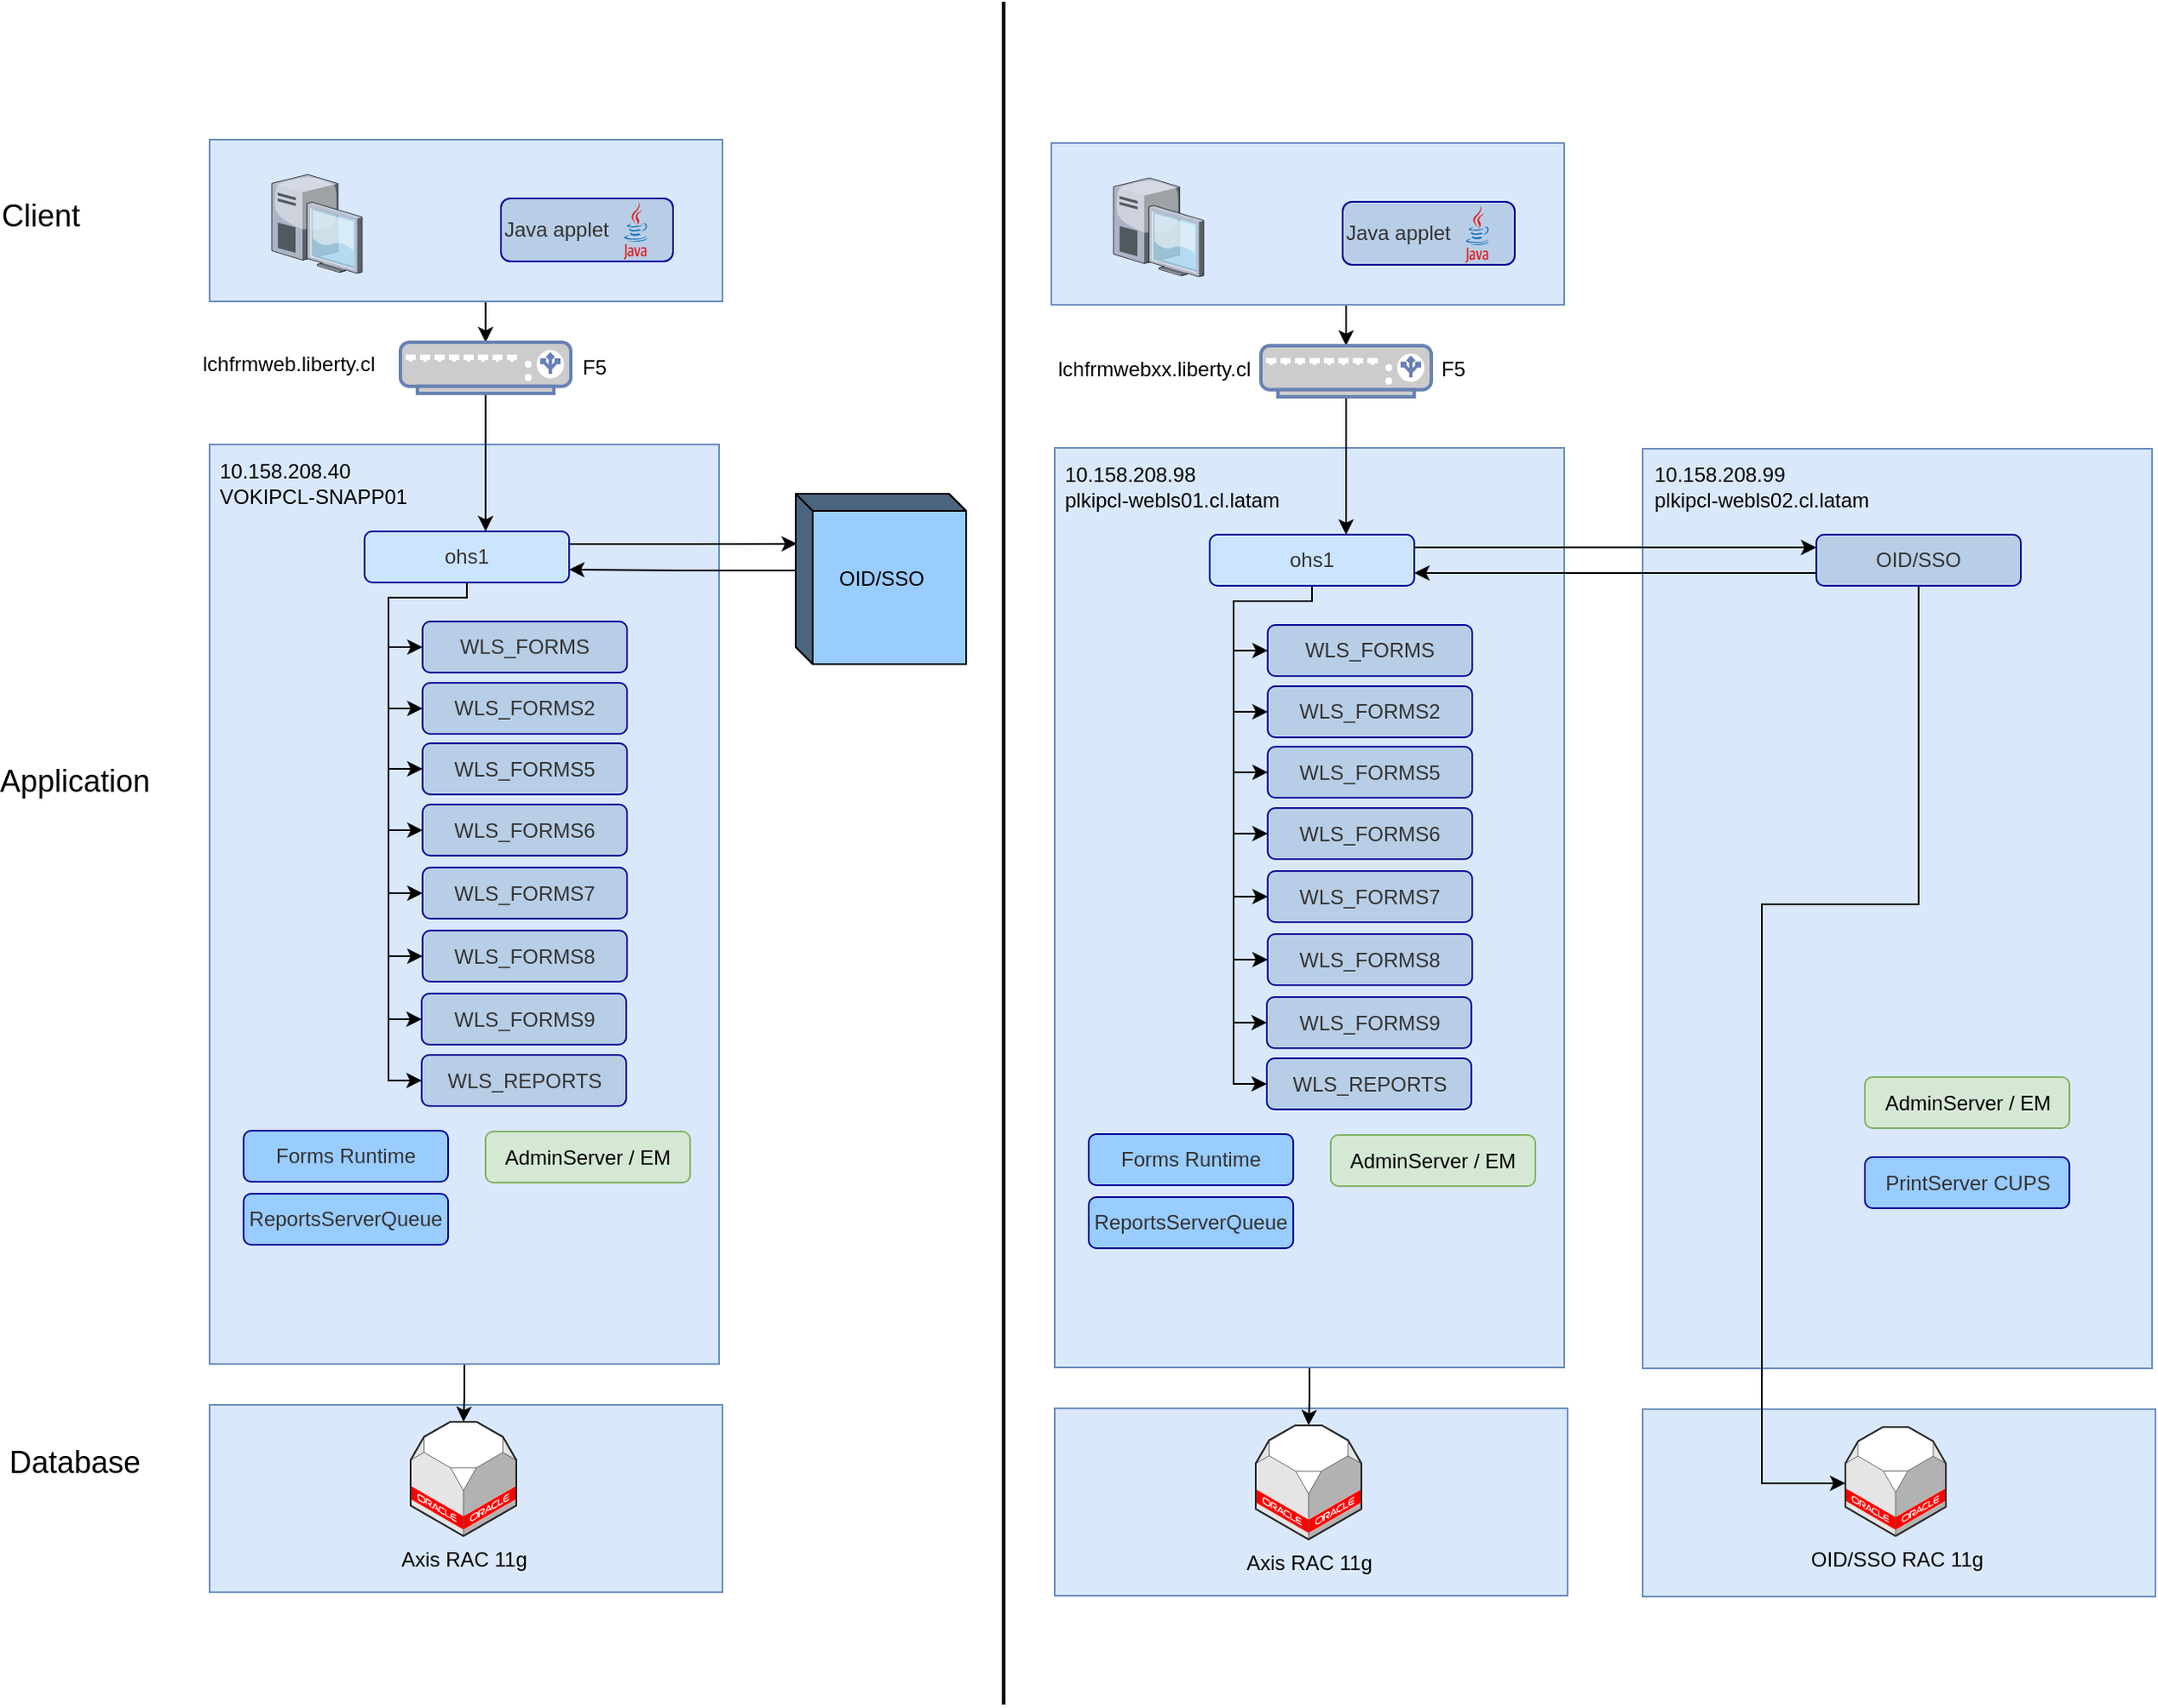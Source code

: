 <mxfile version="10.7.5" type="github"><diagram id="sVpkq-mr8o3w8TlqLeRH" name="Page-1"><mxGraphModel dx="1005" dy="2113" grid="1" gridSize="10" guides="1" tooltips="1" connect="1" arrows="1" fold="1" page="1" pageScale="1" pageWidth="827" pageHeight="1169" math="0" shadow="0"><root><mxCell id="0"/><mxCell id="1" parent="0"/><mxCell id="0WNVmD-chlQS2J-X782--1" value="" style="rounded=0;whiteSpace=wrap;html=1;fillColor=#dae8fc;strokeColor=#6c8ebf;" parent="1" vertex="1"><mxGeometry x="209" y="704" width="301" height="110" as="geometry"/></mxCell><mxCell id="0WNVmD-chlQS2J-X782--100" style="edgeStyle=orthogonalEdgeStyle;rounded=0;orthogonalLoop=1;jettySize=auto;html=1;exitX=0.5;exitY=1;exitDx=0;exitDy=0;entryX=0.5;entryY=0;entryDx=0;entryDy=0;entryPerimeter=0;" parent="1" source="QuAqi-05d9K5j8Qr_edT-30" target="QuAqi-05d9K5j8Qr_edT-38" edge="1"><mxGeometry relative="1" as="geometry"/></mxCell><mxCell id="QuAqi-05d9K5j8Qr_edT-30" value="" style="rounded=0;whiteSpace=wrap;html=1;fillColor=#dae8fc;strokeColor=#6c8ebf;" parent="1" vertex="1"><mxGeometry x="209" y="-39" width="301" height="95" as="geometry"/></mxCell><mxCell id="QuAqi-05d9K5j8Qr_edT-43" style="edgeStyle=orthogonalEdgeStyle;rounded=0;orthogonalLoop=1;jettySize=auto;html=1;exitX=0.5;exitY=1;exitDx=0;exitDy=0;fontSize=18;" parent="1" source="QuAqi-05d9K5j8Qr_edT-5" target="QuAqi-05d9K5j8Qr_edT-3" edge="1"><mxGeometry relative="1" as="geometry"/></mxCell><mxCell id="QuAqi-05d9K5j8Qr_edT-5" value="" style="rounded=0;whiteSpace=wrap;html=1;fillColor=#dae8fc;strokeColor=#6c8ebf;" parent="1" vertex="1"><mxGeometry x="209" y="140" width="299" height="540" as="geometry"/></mxCell><mxCell id="QuAqi-05d9K5j8Qr_edT-2" value="" style="verticalLabelPosition=bottom;aspect=fixed;html=1;verticalAlign=top;strokeColor=none;align=center;outlineConnect=0;shape=mxgraph.citrix.desktop;" parent="1" vertex="1"><mxGeometry x="245.5" y="-18.5" width="53" height="58" as="geometry"/></mxCell><mxCell id="QuAqi-05d9K5j8Qr_edT-3" value="Axis RAC 11g" style="verticalLabelPosition=bottom;html=1;verticalAlign=top;strokeWidth=1;align=center;outlineConnect=0;dashed=0;outlineConnect=0;shape=mxgraph.aws3d.oracleDbServer;fillColor=#ffffff;strokeColor=#5E5E5E;aspect=fixed;" parent="1" vertex="1"><mxGeometry x="327" y="714" width="62" height="67" as="geometry"/></mxCell><mxCell id="QuAqi-05d9K5j8Qr_edT-11" value="AdminServer / EM&lt;br&gt;" style="rounded=1;whiteSpace=wrap;html=1;fillColor=#d5e8d4;strokeColor=#82b366;" parent="1" vertex="1"><mxGeometry x="371" y="543.5" width="120" height="30" as="geometry"/></mxCell><mxCell id="QuAqi-05d9K5j8Qr_edT-12" value="WLS_FORMS" style="rounded=1;whiteSpace=wrap;html=1;fillColor=#B8CEE6;strokeColor=#000099;fontColor=#333333;" parent="1" vertex="1"><mxGeometry x="334" y="244" width="120" height="30" as="geometry"/></mxCell><mxCell id="QuAqi-05d9K5j8Qr_edT-13" value="WLS_FORMS2&lt;br&gt;" style="rounded=1;whiteSpace=wrap;html=1;fillColor=#B8CEE6;strokeColor=#000099;fontColor=#333333;" parent="1" vertex="1"><mxGeometry x="334" y="280" width="120" height="30" as="geometry"/></mxCell><mxCell id="QuAqi-05d9K5j8Qr_edT-14" value="WLS_FORMS5" style="rounded=1;whiteSpace=wrap;html=1;fillColor=#B8CEE6;strokeColor=#000099;fontColor=#333333;" parent="1" vertex="1"><mxGeometry x="334" y="315.5" width="120" height="30" as="geometry"/></mxCell><mxCell id="QuAqi-05d9K5j8Qr_edT-15" value="WLS_FORMS6" style="rounded=1;whiteSpace=wrap;html=1;fillColor=#B8CEE6;strokeColor=#000099;fontColor=#333333;" parent="1" vertex="1"><mxGeometry x="334" y="351.5" width="120" height="30" as="geometry"/></mxCell><mxCell id="QuAqi-05d9K5j8Qr_edT-17" value="WLS_FORMS7" style="rounded=1;whiteSpace=wrap;html=1;fillColor=#B8CEE6;strokeColor=#000099;fontColor=#333333;" parent="1" vertex="1"><mxGeometry x="334" y="388.5" width="120" height="30" as="geometry"/></mxCell><mxCell id="QuAqi-05d9K5j8Qr_edT-18" value="WLS_FORMS8" style="rounded=1;whiteSpace=wrap;html=1;fillColor=#B8CEE6;strokeColor=#000099;fontColor=#333333;" parent="1" vertex="1"><mxGeometry x="334" y="425.5" width="120" height="30" as="geometry"/></mxCell><mxCell id="QuAqi-05d9K5j8Qr_edT-19" value="WLS_FORMS9" style="rounded=1;whiteSpace=wrap;html=1;fillColor=#B8CEE6;strokeColor=#000099;fontColor=#333333;" parent="1" vertex="1"><mxGeometry x="333.5" y="462.5" width="120" height="30" as="geometry"/></mxCell><mxCell id="QuAqi-05d9K5j8Qr_edT-21" value="WLS_REPORTS" style="rounded=1;whiteSpace=wrap;html=1;fillColor=#B8CEE6;strokeColor=#000099;fontColor=#333333;" parent="1" vertex="1"><mxGeometry x="333.5" y="498.5" width="120" height="30" as="geometry"/></mxCell><mxCell id="0WNVmD-chlQS2J-X782--4" style="edgeStyle=orthogonalEdgeStyle;rounded=0;orthogonalLoop=1;jettySize=auto;html=1;exitX=0.5;exitY=1;exitDx=0;exitDy=0;entryX=0;entryY=0.5;entryDx=0;entryDy=0;" parent="1" source="QuAqi-05d9K5j8Qr_edT-22" target="QuAqi-05d9K5j8Qr_edT-12" edge="1"><mxGeometry relative="1" as="geometry"><Array as="points"><mxPoint x="360" y="230"/><mxPoint x="314" y="230"/><mxPoint x="314" y="259"/></Array></mxGeometry></mxCell><mxCell id="0WNVmD-chlQS2J-X782--5" style="edgeStyle=orthogonalEdgeStyle;rounded=0;orthogonalLoop=1;jettySize=auto;html=1;exitX=0.5;exitY=1;exitDx=0;exitDy=0;entryX=0;entryY=0.5;entryDx=0;entryDy=0;" parent="1" source="QuAqi-05d9K5j8Qr_edT-22" target="QuAqi-05d9K5j8Qr_edT-13" edge="1"><mxGeometry relative="1" as="geometry"><Array as="points"><mxPoint x="360" y="230"/><mxPoint x="314" y="230"/><mxPoint x="314" y="295"/></Array></mxGeometry></mxCell><mxCell id="0WNVmD-chlQS2J-X782--6" style="edgeStyle=orthogonalEdgeStyle;rounded=0;orthogonalLoop=1;jettySize=auto;html=1;exitX=0.5;exitY=1;exitDx=0;exitDy=0;entryX=0;entryY=0.5;entryDx=0;entryDy=0;" parent="1" source="QuAqi-05d9K5j8Qr_edT-22" target="QuAqi-05d9K5j8Qr_edT-14" edge="1"><mxGeometry relative="1" as="geometry"><Array as="points"><mxPoint x="360" y="230"/><mxPoint x="314" y="230"/><mxPoint x="314" y="331"/></Array></mxGeometry></mxCell><mxCell id="0WNVmD-chlQS2J-X782--7" style="edgeStyle=orthogonalEdgeStyle;rounded=0;orthogonalLoop=1;jettySize=auto;html=1;exitX=0.5;exitY=1;exitDx=0;exitDy=0;entryX=0;entryY=0.5;entryDx=0;entryDy=0;" parent="1" source="QuAqi-05d9K5j8Qr_edT-22" target="QuAqi-05d9K5j8Qr_edT-15" edge="1"><mxGeometry relative="1" as="geometry"><Array as="points"><mxPoint x="360" y="230"/><mxPoint x="314" y="230"/><mxPoint x="314" y="367"/></Array></mxGeometry></mxCell><mxCell id="0WNVmD-chlQS2J-X782--8" style="edgeStyle=orthogonalEdgeStyle;rounded=0;orthogonalLoop=1;jettySize=auto;html=1;exitX=0.5;exitY=1;exitDx=0;exitDy=0;entryX=0;entryY=0.5;entryDx=0;entryDy=0;" parent="1" source="QuAqi-05d9K5j8Qr_edT-22" target="QuAqi-05d9K5j8Qr_edT-17" edge="1"><mxGeometry relative="1" as="geometry"><Array as="points"><mxPoint x="360" y="230"/><mxPoint x="314" y="230"/><mxPoint x="314" y="404"/></Array></mxGeometry></mxCell><mxCell id="0WNVmD-chlQS2J-X782--9" style="edgeStyle=orthogonalEdgeStyle;rounded=0;orthogonalLoop=1;jettySize=auto;html=1;exitX=0.5;exitY=1;exitDx=0;exitDy=0;entryX=0;entryY=0.5;entryDx=0;entryDy=0;" parent="1" source="QuAqi-05d9K5j8Qr_edT-22" target="QuAqi-05d9K5j8Qr_edT-18" edge="1"><mxGeometry relative="1" as="geometry"><Array as="points"><mxPoint x="360" y="230"/><mxPoint x="314" y="230"/><mxPoint x="314" y="441"/></Array></mxGeometry></mxCell><mxCell id="0WNVmD-chlQS2J-X782--10" style="edgeStyle=orthogonalEdgeStyle;rounded=0;orthogonalLoop=1;jettySize=auto;html=1;exitX=0.5;exitY=1;exitDx=0;exitDy=0;entryX=0;entryY=0.5;entryDx=0;entryDy=0;" parent="1" source="QuAqi-05d9K5j8Qr_edT-22" target="QuAqi-05d9K5j8Qr_edT-19" edge="1"><mxGeometry relative="1" as="geometry"><Array as="points"><mxPoint x="360" y="230"/><mxPoint x="314" y="230"/><mxPoint x="314" y="478"/></Array></mxGeometry></mxCell><mxCell id="0WNVmD-chlQS2J-X782--11" style="edgeStyle=orthogonalEdgeStyle;rounded=0;orthogonalLoop=1;jettySize=auto;html=1;exitX=0.5;exitY=1;exitDx=0;exitDy=0;entryX=0;entryY=0.5;entryDx=0;entryDy=0;" parent="1" source="QuAqi-05d9K5j8Qr_edT-22" target="QuAqi-05d9K5j8Qr_edT-21" edge="1"><mxGeometry relative="1" as="geometry"><Array as="points"><mxPoint x="360" y="230"/><mxPoint x="314" y="230"/><mxPoint x="314" y="514"/></Array></mxGeometry></mxCell><mxCell id="0WNVmD-chlQS2J-X782--98" style="edgeStyle=orthogonalEdgeStyle;rounded=0;orthogonalLoop=1;jettySize=auto;html=1;exitX=1;exitY=0.25;exitDx=0;exitDy=0;entryX=0.007;entryY=0.293;entryDx=0;entryDy=0;entryPerimeter=0;" parent="1" source="QuAqi-05d9K5j8Qr_edT-22" target="0WNVmD-chlQS2J-X782--96" edge="1"><mxGeometry relative="1" as="geometry"><Array as="points"><mxPoint x="487" y="199"/><mxPoint x="487" y="198"/></Array></mxGeometry></mxCell><mxCell id="QuAqi-05d9K5j8Qr_edT-22" value="ohs1&lt;br&gt;" style="rounded=1;whiteSpace=wrap;html=1;fillColor=#CCE5FF;strokeColor=#000099;fontColor=#333333;" parent="1" vertex="1"><mxGeometry x="300" y="191" width="120" height="30" as="geometry"/></mxCell><mxCell id="QuAqi-05d9K5j8Qr_edT-23" value="Forms Runtime" style="rounded=1;whiteSpace=wrap;html=1;fillColor=#99CCFF;strokeColor=#000099;fontColor=#333333;" parent="1" vertex="1"><mxGeometry x="229" y="543" width="120" height="30" as="geometry"/></mxCell><mxCell id="QuAqi-05d9K5j8Qr_edT-24" value="ReportsServerQueue&lt;br&gt;" style="rounded=1;whiteSpace=wrap;html=1;fillColor=#99CCFF;strokeColor=#000099;fontColor=#333333;" parent="1" vertex="1"><mxGeometry x="229" y="580" width="120" height="30" as="geometry"/></mxCell><mxCell id="QuAqi-05d9K5j8Qr_edT-25" value="&lt;span&gt;10.158.208.40&lt;br&gt;&lt;/span&gt;VOKIPCL-SNAPP01" style="text;html=1;strokeColor=none;fillColor=none;align=left;verticalAlign=middle;whiteSpace=wrap;rounded=0;" parent="1" vertex="1"><mxGeometry x="213" y="138" width="287" height="50" as="geometry"/></mxCell><mxCell id="QuAqi-05d9K5j8Qr_edT-28" value="" style="shape=image;imageAspect=0;aspect=fixed;verticalLabelPosition=bottom;verticalAlign=top;strokeColor=#000099;fillColor=#CCE5FF;align=left;image=https://s3.amazonaws.com/s3.timetoast.com/public/uploads/photos/7585546/sunos4.gif;" parent="1" vertex="1"><mxGeometry x="431" y="150" width="69" height="19" as="geometry"/></mxCell><mxCell id="QuAqi-05d9K5j8Qr_edT-31" value="Java applet&lt;br&gt;" style="rounded=1;whiteSpace=wrap;html=1;fillColor=#B8CEE6;strokeColor=#000099;fontColor=#333333;align=left;" parent="1" vertex="1"><mxGeometry x="380" y="-4.5" width="101" height="37" as="geometry"/></mxCell><mxCell id="QuAqi-05d9K5j8Qr_edT-29" value="" style="dashed=0;outlineConnect=0;html=1;align=center;labelPosition=center;verticalLabelPosition=bottom;verticalAlign=top;shape=mxgraph.weblogos.java;strokeColor=#000099;fillColor=#CCE5FF;" parent="1" vertex="1"><mxGeometry x="452" y="-2.5" width="14" height="34" as="geometry"/></mxCell><mxCell id="QuAqi-05d9K5j8Qr_edT-34" value="Client&lt;br style=&quot;font-size: 18px;&quot;&gt;" style="text;html=1;strokeColor=none;fillColor=none;align=center;verticalAlign=middle;whiteSpace=wrap;rounded=0;fontSize=18;" parent="1" vertex="1"><mxGeometry x="90" y="-4.5" width="40" height="20" as="geometry"/></mxCell><mxCell id="QuAqi-05d9K5j8Qr_edT-35" value="Application&lt;br style=&quot;font-size: 18px;&quot;&gt;" style="text;html=1;strokeColor=none;fillColor=none;align=center;verticalAlign=middle;whiteSpace=wrap;rounded=0;fontSize=18;" parent="1" vertex="1"><mxGeometry x="110" y="327.5" width="40" height="20" as="geometry"/></mxCell><mxCell id="QuAqi-05d9K5j8Qr_edT-36" value="Database&lt;br style=&quot;font-size: 18px;&quot;&gt;" style="text;html=1;strokeColor=none;fillColor=none;align=center;verticalAlign=middle;whiteSpace=wrap;rounded=0;fontSize=18;" parent="1" vertex="1"><mxGeometry x="110" y="727.5" width="40" height="20" as="geometry"/></mxCell><mxCell id="0WNVmD-chlQS2J-X782--3" style="edgeStyle=orthogonalEdgeStyle;rounded=0;orthogonalLoop=1;jettySize=auto;html=1;exitX=0.5;exitY=1;exitDx=0;exitDy=0;exitPerimeter=0;" parent="1" source="QuAqi-05d9K5j8Qr_edT-38" target="QuAqi-05d9K5j8Qr_edT-22" edge="1"><mxGeometry relative="1" as="geometry"><Array as="points"><mxPoint x="371" y="170"/><mxPoint x="371" y="170"/></Array></mxGeometry></mxCell><mxCell id="QuAqi-05d9K5j8Qr_edT-38" value="" style="fontColor=#0066CC;verticalAlign=top;verticalLabelPosition=bottom;labelPosition=center;align=center;html=1;outlineConnect=0;fillColor=#CCCCCC;strokeColor=#6881B3;gradientColor=none;gradientDirection=north;strokeWidth=2;shape=mxgraph.networks.load_balancer;" parent="1" vertex="1"><mxGeometry x="321" y="80" width="100" height="30" as="geometry"/></mxCell><mxCell id="QuAqi-05d9K5j8Qr_edT-44" value="" style="shape=image;imageAspect=0;aspect=fixed;verticalLabelPosition=bottom;verticalAlign=top;strokeColor=#000099;fillColor=#CCE5FF;fontSize=18;align=left;image=https://flexagon.com/wp-content/uploads/2017/01/oracle_fmw-1024x307.png;" parent="1" vertex="1"><mxGeometry x="216" y="337.5" width="73" height="23" as="geometry"/></mxCell><mxCell id="0WNVmD-chlQS2J-X782--2" value="&lt;span&gt;lchfrmweb.liberty.cl&lt;/span&gt;&lt;span&gt;&lt;br&gt;&lt;/span&gt;" style="text;html=1;strokeColor=none;fillColor=none;align=left;verticalAlign=middle;whiteSpace=wrap;rounded=0;" parent="1" vertex="1"><mxGeometry x="203" y="78" width="111" height="30" as="geometry"/></mxCell><mxCell id="0WNVmD-chlQS2J-X782--14" value="" style="rounded=0;whiteSpace=wrap;html=1;fillColor=#dae8fc;strokeColor=#6c8ebf;" parent="1" vertex="1"><mxGeometry x="705" y="706" width="301" height="110" as="geometry"/></mxCell><mxCell id="0WNVmD-chlQS2J-X782--15" value="" style="edgeStyle=orthogonalEdgeStyle;rounded=0;orthogonalLoop=1;jettySize=auto;html=1;fontSize=18;entryX=0.5;entryY=0;entryDx=0;entryDy=0;entryPerimeter=0;" parent="1" target="0WNVmD-chlQS2J-X782--47" edge="1"><mxGeometry relative="1" as="geometry"><mxPoint x="856" y="58" as="sourcePoint"/></mxGeometry></mxCell><mxCell id="0WNVmD-chlQS2J-X782--16" style="edgeStyle=orthogonalEdgeStyle;rounded=0;orthogonalLoop=1;jettySize=auto;html=1;exitX=0.5;exitY=1;exitDx=0;exitDy=0;fontSize=18;" parent="1" source="0WNVmD-chlQS2J-X782--17" target="0WNVmD-chlQS2J-X782--18" edge="1"><mxGeometry relative="1" as="geometry"/></mxCell><mxCell id="0WNVmD-chlQS2J-X782--17" value="" style="rounded=0;whiteSpace=wrap;html=1;fillColor=#dae8fc;strokeColor=#6c8ebf;" parent="1" vertex="1"><mxGeometry x="705" y="142" width="299" height="540" as="geometry"/></mxCell><mxCell id="0WNVmD-chlQS2J-X782--18" value="Axis RAC 11g" style="verticalLabelPosition=bottom;html=1;verticalAlign=top;strokeWidth=1;align=center;outlineConnect=0;dashed=0;outlineConnect=0;shape=mxgraph.aws3d.oracleDbServer;fillColor=#ffffff;strokeColor=#5E5E5E;aspect=fixed;" parent="1" vertex="1"><mxGeometry x="823" y="716" width="62" height="67" as="geometry"/></mxCell><mxCell id="0WNVmD-chlQS2J-X782--19" value="AdminServer / EM&lt;br&gt;" style="rounded=1;whiteSpace=wrap;html=1;fillColor=#d5e8d4;strokeColor=#82b366;" parent="1" vertex="1"><mxGeometry x="867" y="545.5" width="120" height="30" as="geometry"/></mxCell><mxCell id="0WNVmD-chlQS2J-X782--20" value="WLS_FORMS" style="rounded=1;whiteSpace=wrap;html=1;fillColor=#B8CEE6;strokeColor=#000099;fontColor=#333333;" parent="1" vertex="1"><mxGeometry x="830" y="246" width="120" height="30" as="geometry"/></mxCell><mxCell id="0WNVmD-chlQS2J-X782--21" value="WLS_FORMS2&lt;br&gt;" style="rounded=1;whiteSpace=wrap;html=1;fillColor=#B8CEE6;strokeColor=#000099;fontColor=#333333;" parent="1" vertex="1"><mxGeometry x="830" y="282" width="120" height="30" as="geometry"/></mxCell><mxCell id="0WNVmD-chlQS2J-X782--22" value="WLS_FORMS5" style="rounded=1;whiteSpace=wrap;html=1;fillColor=#B8CEE6;strokeColor=#000099;fontColor=#333333;" parent="1" vertex="1"><mxGeometry x="830" y="317.5" width="120" height="30" as="geometry"/></mxCell><mxCell id="0WNVmD-chlQS2J-X782--23" value="WLS_FORMS6" style="rounded=1;whiteSpace=wrap;html=1;fillColor=#B8CEE6;strokeColor=#000099;fontColor=#333333;" parent="1" vertex="1"><mxGeometry x="830" y="353.5" width="120" height="30" as="geometry"/></mxCell><mxCell id="0WNVmD-chlQS2J-X782--24" value="WLS_FORMS7" style="rounded=1;whiteSpace=wrap;html=1;fillColor=#B8CEE6;strokeColor=#000099;fontColor=#333333;" parent="1" vertex="1"><mxGeometry x="830" y="390.5" width="120" height="30" as="geometry"/></mxCell><mxCell id="0WNVmD-chlQS2J-X782--25" value="WLS_FORMS8" style="rounded=1;whiteSpace=wrap;html=1;fillColor=#B8CEE6;strokeColor=#000099;fontColor=#333333;" parent="1" vertex="1"><mxGeometry x="830" y="427.5" width="120" height="30" as="geometry"/></mxCell><mxCell id="0WNVmD-chlQS2J-X782--26" value="WLS_FORMS9" style="rounded=1;whiteSpace=wrap;html=1;fillColor=#B8CEE6;strokeColor=#000099;fontColor=#333333;" parent="1" vertex="1"><mxGeometry x="829.5" y="464.5" width="120" height="30" as="geometry"/></mxCell><mxCell id="0WNVmD-chlQS2J-X782--27" value="WLS_REPORTS" style="rounded=1;whiteSpace=wrap;html=1;fillColor=#B8CEE6;strokeColor=#000099;fontColor=#333333;" parent="1" vertex="1"><mxGeometry x="829.5" y="500.5" width="120" height="30" as="geometry"/></mxCell><mxCell id="0WNVmD-chlQS2J-X782--28" style="edgeStyle=orthogonalEdgeStyle;rounded=0;orthogonalLoop=1;jettySize=auto;html=1;exitX=0.5;exitY=1;exitDx=0;exitDy=0;entryX=0;entryY=0.5;entryDx=0;entryDy=0;" parent="1" source="0WNVmD-chlQS2J-X782--36" target="0WNVmD-chlQS2J-X782--20" edge="1"><mxGeometry relative="1" as="geometry"><Array as="points"><mxPoint x="856" y="232"/><mxPoint x="810" y="232"/><mxPoint x="810" y="261"/></Array></mxGeometry></mxCell><mxCell id="0WNVmD-chlQS2J-X782--29" style="edgeStyle=orthogonalEdgeStyle;rounded=0;orthogonalLoop=1;jettySize=auto;html=1;exitX=0.5;exitY=1;exitDx=0;exitDy=0;entryX=0;entryY=0.5;entryDx=0;entryDy=0;" parent="1" source="0WNVmD-chlQS2J-X782--36" target="0WNVmD-chlQS2J-X782--21" edge="1"><mxGeometry relative="1" as="geometry"><Array as="points"><mxPoint x="856" y="232"/><mxPoint x="810" y="232"/><mxPoint x="810" y="297"/></Array></mxGeometry></mxCell><mxCell id="0WNVmD-chlQS2J-X782--30" style="edgeStyle=orthogonalEdgeStyle;rounded=0;orthogonalLoop=1;jettySize=auto;html=1;exitX=0.5;exitY=1;exitDx=0;exitDy=0;entryX=0;entryY=0.5;entryDx=0;entryDy=0;" parent="1" source="0WNVmD-chlQS2J-X782--36" target="0WNVmD-chlQS2J-X782--22" edge="1"><mxGeometry relative="1" as="geometry"><Array as="points"><mxPoint x="856" y="232"/><mxPoint x="810" y="232"/><mxPoint x="810" y="333"/></Array></mxGeometry></mxCell><mxCell id="0WNVmD-chlQS2J-X782--31" style="edgeStyle=orthogonalEdgeStyle;rounded=0;orthogonalLoop=1;jettySize=auto;html=1;exitX=0.5;exitY=1;exitDx=0;exitDy=0;entryX=0;entryY=0.5;entryDx=0;entryDy=0;" parent="1" source="0WNVmD-chlQS2J-X782--36" target="0WNVmD-chlQS2J-X782--23" edge="1"><mxGeometry relative="1" as="geometry"><Array as="points"><mxPoint x="856" y="232"/><mxPoint x="810" y="232"/><mxPoint x="810" y="369"/></Array></mxGeometry></mxCell><mxCell id="0WNVmD-chlQS2J-X782--32" style="edgeStyle=orthogonalEdgeStyle;rounded=0;orthogonalLoop=1;jettySize=auto;html=1;exitX=0.5;exitY=1;exitDx=0;exitDy=0;entryX=0;entryY=0.5;entryDx=0;entryDy=0;" parent="1" source="0WNVmD-chlQS2J-X782--36" target="0WNVmD-chlQS2J-X782--24" edge="1"><mxGeometry relative="1" as="geometry"><Array as="points"><mxPoint x="856" y="232"/><mxPoint x="810" y="232"/><mxPoint x="810" y="406"/></Array></mxGeometry></mxCell><mxCell id="0WNVmD-chlQS2J-X782--33" style="edgeStyle=orthogonalEdgeStyle;rounded=0;orthogonalLoop=1;jettySize=auto;html=1;exitX=0.5;exitY=1;exitDx=0;exitDy=0;entryX=0;entryY=0.5;entryDx=0;entryDy=0;" parent="1" source="0WNVmD-chlQS2J-X782--36" target="0WNVmD-chlQS2J-X782--25" edge="1"><mxGeometry relative="1" as="geometry"><Array as="points"><mxPoint x="856" y="232"/><mxPoint x="810" y="232"/><mxPoint x="810" y="443"/></Array></mxGeometry></mxCell><mxCell id="0WNVmD-chlQS2J-X782--34" style="edgeStyle=orthogonalEdgeStyle;rounded=0;orthogonalLoop=1;jettySize=auto;html=1;exitX=0.5;exitY=1;exitDx=0;exitDy=0;entryX=0;entryY=0.5;entryDx=0;entryDy=0;" parent="1" source="0WNVmD-chlQS2J-X782--36" target="0WNVmD-chlQS2J-X782--26" edge="1"><mxGeometry relative="1" as="geometry"><Array as="points"><mxPoint x="856" y="232"/><mxPoint x="810" y="232"/><mxPoint x="810" y="480"/></Array></mxGeometry></mxCell><mxCell id="0WNVmD-chlQS2J-X782--35" style="edgeStyle=orthogonalEdgeStyle;rounded=0;orthogonalLoop=1;jettySize=auto;html=1;exitX=0.5;exitY=1;exitDx=0;exitDy=0;entryX=0;entryY=0.5;entryDx=0;entryDy=0;" parent="1" source="0WNVmD-chlQS2J-X782--36" target="0WNVmD-chlQS2J-X782--27" edge="1"><mxGeometry relative="1" as="geometry"><Array as="points"><mxPoint x="856" y="232"/><mxPoint x="810" y="232"/><mxPoint x="810" y="516"/></Array></mxGeometry></mxCell><mxCell id="0WNVmD-chlQS2J-X782--36" value="ohs1&lt;br&gt;" style="rounded=1;whiteSpace=wrap;html=1;fillColor=#CCE5FF;strokeColor=#000099;fontColor=#333333;" parent="1" vertex="1"><mxGeometry x="796" y="193" width="120" height="30" as="geometry"/></mxCell><mxCell id="0WNVmD-chlQS2J-X782--37" value="Forms Runtime" style="rounded=1;whiteSpace=wrap;html=1;fillColor=#99CCFF;strokeColor=#000099;fontColor=#333333;" parent="1" vertex="1"><mxGeometry x="725" y="545" width="120" height="30" as="geometry"/></mxCell><mxCell id="0WNVmD-chlQS2J-X782--38" value="ReportsServerQueue&lt;br&gt;" style="rounded=1;whiteSpace=wrap;html=1;fillColor=#99CCFF;strokeColor=#000099;fontColor=#333333;" parent="1" vertex="1"><mxGeometry x="725" y="582" width="120" height="30" as="geometry"/></mxCell><mxCell id="0WNVmD-chlQS2J-X782--39" value="&lt;span&gt;10.158.208.98&lt;br&gt;&lt;/span&gt;plkipcl-webls01.cl.latam" style="text;html=1;strokeColor=none;fillColor=none;align=left;verticalAlign=middle;whiteSpace=wrap;rounded=0;" parent="1" vertex="1"><mxGeometry x="709" y="140" width="287" height="50" as="geometry"/></mxCell><mxCell id="0WNVmD-chlQS2J-X782--46" style="edgeStyle=orthogonalEdgeStyle;rounded=0;orthogonalLoop=1;jettySize=auto;html=1;exitX=0.5;exitY=1;exitDx=0;exitDy=0;exitPerimeter=0;" parent="1" source="0WNVmD-chlQS2J-X782--47" target="0WNVmD-chlQS2J-X782--36" edge="1"><mxGeometry relative="1" as="geometry"><Array as="points"><mxPoint x="876" y="180"/><mxPoint x="876" y="180"/></Array></mxGeometry></mxCell><mxCell id="0WNVmD-chlQS2J-X782--47" value="" style="fontColor=#0066CC;verticalAlign=top;verticalLabelPosition=bottom;labelPosition=center;align=center;html=1;outlineConnect=0;fillColor=#CCCCCC;strokeColor=#6881B3;gradientColor=none;gradientDirection=north;strokeWidth=2;shape=mxgraph.networks.load_balancer;" parent="1" vertex="1"><mxGeometry x="826" y="82" width="100" height="30" as="geometry"/></mxCell><mxCell id="0WNVmD-chlQS2J-X782--48" value="" style="shape=image;imageAspect=0;aspect=fixed;verticalLabelPosition=bottom;verticalAlign=top;strokeColor=#000099;fillColor=#CCE5FF;fontSize=18;align=left;image=https://flexagon.com/wp-content/uploads/2017/01/oracle_fmw-1024x307.png;" parent="1" vertex="1"><mxGeometry x="712" y="339.5" width="73" height="23" as="geometry"/></mxCell><mxCell id="0WNVmD-chlQS2J-X782--49" value="lchfrmwebxx.liberty.cl&lt;span&gt;&lt;br&gt;&lt;/span&gt;" style="text;html=1;strokeColor=none;fillColor=none;align=left;verticalAlign=middle;whiteSpace=wrap;rounded=0;" parent="1" vertex="1"><mxGeometry x="705" y="81" width="102" height="30" as="geometry"/></mxCell><mxCell id="0WNVmD-chlQS2J-X782--53" value="" style="rounded=0;whiteSpace=wrap;html=1;fillColor=#dae8fc;strokeColor=#6c8ebf;" parent="1" vertex="1"><mxGeometry x="703" y="-37" width="301" height="95" as="geometry"/></mxCell><mxCell id="0WNVmD-chlQS2J-X782--54" value="" style="verticalLabelPosition=bottom;aspect=fixed;html=1;verticalAlign=top;strokeColor=none;align=center;outlineConnect=0;shape=mxgraph.citrix.desktop;" parent="1" vertex="1"><mxGeometry x="739.5" y="-16.5" width="53" height="58" as="geometry"/></mxCell><mxCell id="0WNVmD-chlQS2J-X782--55" value="Java applet&lt;br&gt;" style="rounded=1;whiteSpace=wrap;html=1;fillColor=#B8CEE6;strokeColor=#000099;fontColor=#333333;align=left;" parent="1" vertex="1"><mxGeometry x="874" y="-2.5" width="101" height="37" as="geometry"/></mxCell><mxCell id="0WNVmD-chlQS2J-X782--56" value="" style="dashed=0;outlineConnect=0;html=1;align=center;labelPosition=center;verticalLabelPosition=bottom;verticalAlign=top;shape=mxgraph.weblogos.java;strokeColor=#000099;fillColor=#CCE5FF;" parent="1" vertex="1"><mxGeometry x="946" y="-0.5" width="14" height="34" as="geometry"/></mxCell><mxCell id="0WNVmD-chlQS2J-X782--58" value="&lt;span&gt;F5&lt;br&gt;&lt;/span&gt;" style="text;html=1;strokeColor=none;fillColor=none;align=center;verticalAlign=middle;whiteSpace=wrap;rounded=0;" parent="1" vertex="1"><mxGeometry x="420" y="85" width="30" height="20" as="geometry"/></mxCell><mxCell id="0WNVmD-chlQS2J-X782--60" value="&lt;span&gt;F5&lt;br&gt;&lt;/span&gt;" style="text;html=1;strokeColor=none;fillColor=none;align=center;verticalAlign=middle;whiteSpace=wrap;rounded=0;" parent="1" vertex="1"><mxGeometry x="924" y="86" width="30" height="20" as="geometry"/></mxCell><mxCell id="0WNVmD-chlQS2J-X782--61" value="" style="rounded=0;whiteSpace=wrap;html=1;fillColor=#dae8fc;strokeColor=#6c8ebf;" parent="1" vertex="1"><mxGeometry x="1050" y="706.5" width="301" height="110" as="geometry"/></mxCell><mxCell id="0WNVmD-chlQS2J-X782--63" value="" style="rounded=0;whiteSpace=wrap;html=1;fillColor=#dae8fc;strokeColor=#6c8ebf;" parent="1" vertex="1"><mxGeometry x="1050" y="142.5" width="299" height="540" as="geometry"/></mxCell><mxCell id="0WNVmD-chlQS2J-X782--64" value="OID/SSO RAC&amp;nbsp;11g" style="verticalLabelPosition=bottom;html=1;verticalAlign=top;strokeWidth=1;align=center;outlineConnect=0;dashed=0;outlineConnect=0;shape=mxgraph.aws3d.oracleDbServer;fillColor=#ffffff;strokeColor=#5E5E5E;aspect=fixed;" parent="1" vertex="1"><mxGeometry x="1169" y="717" width="59" height="64" as="geometry"/></mxCell><mxCell id="0WNVmD-chlQS2J-X782--65" value="AdminServer / EM&lt;br&gt;" style="rounded=1;whiteSpace=wrap;html=1;fillColor=#d5e8d4;strokeColor=#82b366;" parent="1" vertex="1"><mxGeometry x="1180.5" y="511.5" width="120" height="30" as="geometry"/></mxCell><mxCell id="0WNVmD-chlQS2J-X782--91" style="edgeStyle=orthogonalEdgeStyle;rounded=0;orthogonalLoop=1;jettySize=auto;html=1;exitX=0.5;exitY=1;exitDx=0;exitDy=0;" parent="1" source="0WNVmD-chlQS2J-X782--66" target="0WNVmD-chlQS2J-X782--64" edge="1"><mxGeometry relative="1" as="geometry"><Array as="points"><mxPoint x="1212" y="410"/><mxPoint x="1120" y="410"/><mxPoint x="1120" y="750"/></Array></mxGeometry></mxCell><mxCell id="0WNVmD-chlQS2J-X782--93" style="edgeStyle=orthogonalEdgeStyle;rounded=0;orthogonalLoop=1;jettySize=auto;html=1;exitX=0;exitY=0.75;exitDx=0;exitDy=0;entryX=1;entryY=0.75;entryDx=0;entryDy=0;" parent="1" source="0WNVmD-chlQS2J-X782--66" target="0WNVmD-chlQS2J-X782--36" edge="1"><mxGeometry relative="1" as="geometry"/></mxCell><mxCell id="0WNVmD-chlQS2J-X782--66" value="OID/SSO&lt;br&gt;" style="rounded=1;whiteSpace=wrap;html=1;fillColor=#B8CEE6;strokeColor=#000099;fontColor=#333333;" parent="1" vertex="1"><mxGeometry x="1152" y="193" width="120" height="30" as="geometry"/></mxCell><mxCell id="0WNVmD-chlQS2J-X782--85" value="" style="shape=image;imageAspect=0;aspect=fixed;verticalLabelPosition=bottom;verticalAlign=top;strokeColor=#000099;fillColor=#CCE5FF;fontSize=18;align=left;image=https://flexagon.com/wp-content/uploads/2017/01/oracle_fmw-1024x307.png;" parent="1" vertex="1"><mxGeometry x="1057" y="340" width="73" height="23" as="geometry"/></mxCell><mxCell id="0WNVmD-chlQS2J-X782--87" value="&lt;span&gt;10.158.208.99&lt;br&gt;&lt;/span&gt;plkipcl-webls02.cl.latam" style="text;html=1;strokeColor=none;fillColor=none;align=left;verticalAlign=middle;whiteSpace=wrap;rounded=0;" parent="1" vertex="1"><mxGeometry x="1055" y="140" width="287" height="50" as="geometry"/></mxCell><mxCell id="0WNVmD-chlQS2J-X782--90" value="PrintServer CUPS&lt;br&gt;" style="rounded=1;whiteSpace=wrap;html=1;fillColor=#99CCFF;strokeColor=#000099;fontColor=#333333;" parent="1" vertex="1"><mxGeometry x="1180.5" y="558.5" width="120" height="30" as="geometry"/></mxCell><mxCell id="0WNVmD-chlQS2J-X782--94" style="edgeStyle=orthogonalEdgeStyle;rounded=0;orthogonalLoop=1;jettySize=auto;html=1;exitX=1;exitY=0.25;exitDx=0;exitDy=0;entryX=0;entryY=0.25;entryDx=0;entryDy=0;" parent="1" source="0WNVmD-chlQS2J-X782--36" target="0WNVmD-chlQS2J-X782--66" edge="1"><mxGeometry relative="1" as="geometry"/></mxCell><mxCell id="0WNVmD-chlQS2J-X782--99" style="edgeStyle=orthogonalEdgeStyle;rounded=0;orthogonalLoop=1;jettySize=auto;html=1;exitX=0;exitY=0;exitDx=0;exitDy=45;exitPerimeter=0;entryX=1;entryY=0.75;entryDx=0;entryDy=0;" parent="1" source="0WNVmD-chlQS2J-X782--96" target="QuAqi-05d9K5j8Qr_edT-22" edge="1"><mxGeometry relative="1" as="geometry"><Array as="points"><mxPoint x="486" y="214"/></Array></mxGeometry></mxCell><mxCell id="0WNVmD-chlQS2J-X782--96" value="OID/SSO&lt;br&gt;" style="html=1;dashed=0;whitespace=wrap;shape=mxgraph.dfd.externalEntity;fillColor=#99CCFF;" parent="1" vertex="1"><mxGeometry x="553" y="169" width="100" height="100" as="geometry"/></mxCell><mxCell id="e6AQ9mDzqpvD8Lv-XL_b-1" value="" style="line;strokeWidth=2;direction=south;html=1;fillColor=#99CCFF;" vertex="1" parent="1"><mxGeometry x="670" y="-120" width="10" height="1000" as="geometry"/></mxCell></root></mxGraphModel></diagram></mxfile>